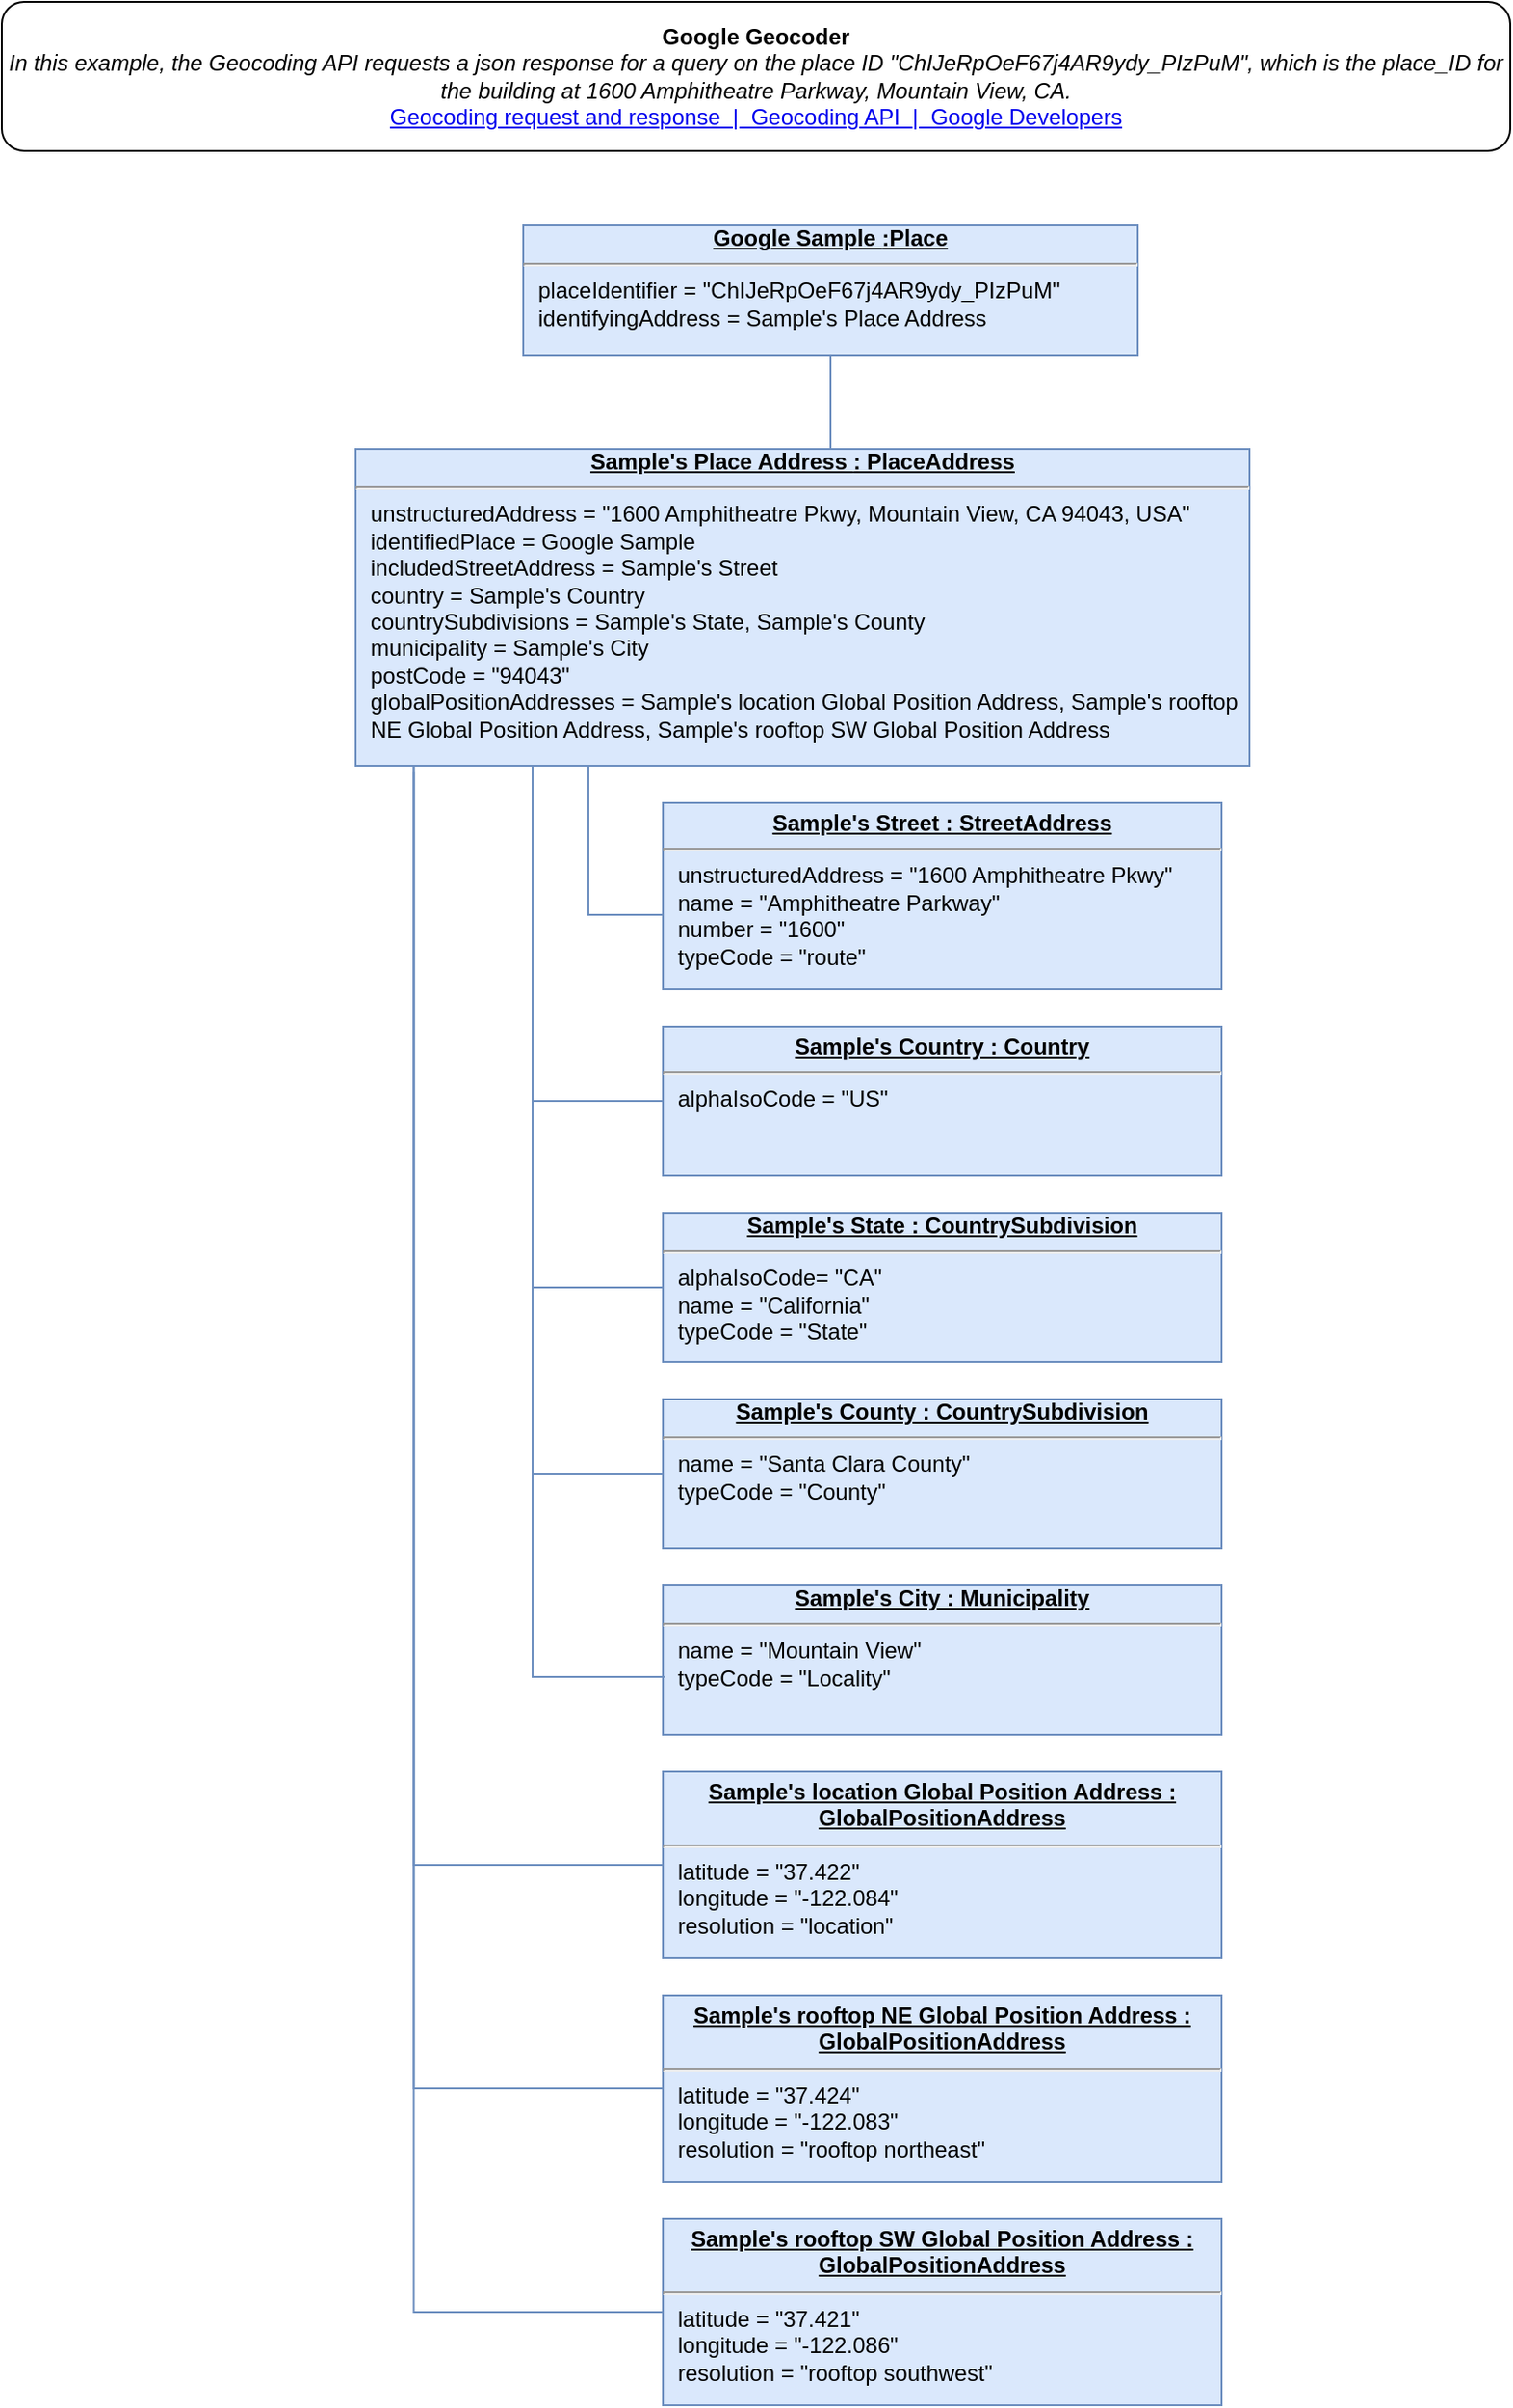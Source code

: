 <mxfile version="20.6.0" type="device"><diagram id="jwTa4aMEDJLsFnZxCkX9" name="Page-1"><mxGraphModel dx="1375" dy="882" grid="1" gridSize="10" guides="1" tooltips="1" connect="1" arrows="1" fold="1" page="1" pageScale="1" pageWidth="827" pageHeight="1169" math="0" shadow="0"><root><mxCell id="0"/><mxCell id="1" parent="0"/><mxCell id="i0KwA-2YCDlYDrQBM2Lr-22" style="edgeStyle=orthogonalEdgeStyle;rounded=0;orthogonalLoop=1;jettySize=auto;html=1;endArrow=none;endFill=0;fillColor=#dae8fc;strokeColor=#6c8ebf;" parent="1" source="i0KwA-2YCDlYDrQBM2Lr-1" edge="1"><mxGeometry relative="1" as="geometry"><mxPoint x="455" y="260" as="targetPoint"/></mxGeometry></mxCell><mxCell id="i0KwA-2YCDlYDrQBM2Lr-23" style="edgeStyle=orthogonalEdgeStyle;rounded=0;orthogonalLoop=1;jettySize=auto;html=1;entryX=0;entryY=0.5;entryDx=0;entryDy=0;endArrow=none;endFill=0;fillColor=#dae8fc;strokeColor=#6c8ebf;exitX=0.065;exitY=0.994;exitDx=0;exitDy=0;exitPerimeter=0;" parent="1" source="i0KwA-2YCDlYDrQBM2Lr-2" target="i0KwA-2YCDlYDrQBM2Lr-21" edge="1"><mxGeometry relative="1" as="geometry"/></mxCell><mxCell id="i0KwA-2YCDlYDrQBM2Lr-1" value="&lt;div style=&quot;text-align: center&quot;&gt;&lt;u&gt;&lt;span&gt;&lt;b&gt;Google Sample&amp;nbsp;&lt;/b&gt;&lt;/span&gt;&lt;b&gt;:Place&lt;/b&gt;&lt;/u&gt;&lt;/div&gt;&lt;hr&gt;&lt;p style=&quot;margin: 0px ; margin-left: 8px&quot;&gt;&lt;span&gt;placeIdentifier = &quot;ChIJeRpOeF67j4AR9ydy_PIzPuM&quot;&lt;br&gt;&lt;/span&gt;&lt;/p&gt;&lt;p style=&quot;margin: 0px ; margin-left: 8px&quot;&gt;&lt;span&gt;identifyingAddress = Sample's Place Address&lt;/span&gt;&lt;/p&gt;" style="verticalAlign=top;align=left;overflow=fill;fontSize=12;fontFamily=Helvetica;html=1;fillColor=#dae8fc;strokeColor=#6c8ebf;whiteSpace=wrap;" parent="1" vertex="1"><mxGeometry x="290" y="130" width="330" height="70" as="geometry"/></mxCell><mxCell id="i0KwA-2YCDlYDrQBM2Lr-12" style="edgeStyle=orthogonalEdgeStyle;rounded=0;orthogonalLoop=1;jettySize=auto;html=1;exitX=0.25;exitY=1;exitDx=0;exitDy=0;entryX=0;entryY=0.5;entryDx=0;entryDy=0;endArrow=none;endFill=0;fillColor=#dae8fc;strokeColor=#6c8ebf;" parent="1" source="i0KwA-2YCDlYDrQBM2Lr-2" target="i0KwA-2YCDlYDrQBM2Lr-3" edge="1"><mxGeometry relative="1" as="geometry"><Array as="points"><mxPoint x="325" y="420"/><mxPoint x="325" y="500"/></Array></mxGeometry></mxCell><mxCell id="i0KwA-2YCDlYDrQBM2Lr-2" value="&lt;div style=&quot;text-align: center&quot;&gt;&lt;b&gt;&lt;u&gt;Sample's Place Address&amp;nbsp;&lt;/u&gt;&lt;/b&gt;&lt;b&gt;&lt;u&gt;: PlaceAddress&lt;/u&gt;&lt;/b&gt;&lt;/div&gt;&lt;hr&gt;&lt;p style=&quot;margin: 0px 0px 0px 8px&quot;&gt;unstructuredAddress = &quot;1600 Amphitheatre Pkwy, Mountain View, CA 94043, USA&quot;&lt;/p&gt;&lt;p style=&quot;margin: 0px ; margin-left: 8px&quot;&gt;identifiedPlace = Google Sample&lt;br&gt;&lt;/p&gt;&lt;p style=&quot;margin: 0px ; margin-left: 8px&quot;&gt;includedStreetAddress = Sample's Street&lt;/p&gt;&lt;p style=&quot;margin: 0px ; margin-left: 8px&quot;&gt;country = Sample's Country&lt;/p&gt;&lt;p style=&quot;margin: 0px ; margin-left: 8px&quot;&gt;countrySubdivisions = Sample's State, Sample's County&lt;/p&gt;&lt;p style=&quot;margin: 0px ; margin-left: 8px&quot;&gt;municipality = Sample's City&lt;/p&gt;&lt;p style=&quot;margin: 0px ; margin-left: 8px&quot;&gt;postCode = &quot;94043&quot;&lt;/p&gt;&lt;p style=&quot;margin: 0px ; margin-left: 8px&quot;&gt;globalPositionAddresses =&amp;nbsp;Sample's location Global Position Address, Sample's rooftop NE Global Position Address, Sample's rooftop SW Global Position Address&amp;nbsp;&amp;nbsp;&lt;/p&gt;" style="verticalAlign=top;align=left;overflow=fill;fontSize=12;fontFamily=Helvetica;html=1;fillColor=#dae8fc;strokeColor=#6c8ebf;whiteSpace=wrap;" parent="1" vertex="1"><mxGeometry x="200" y="250" width="480" height="170" as="geometry"/></mxCell><mxCell id="i0KwA-2YCDlYDrQBM2Lr-3" value="&lt;p style=&quot;margin: 4px 0px 0px ; text-align: center&quot;&gt;&lt;b&gt;&lt;u&gt;Sample's Street&amp;nbsp;: StreetAddress&lt;/u&gt;&lt;/b&gt;&lt;/p&gt;&lt;hr&gt;&lt;p style=&quot;margin: 0px ; margin-left: 8px&quot;&gt;unstructuredAddress = &quot;1600 Amphitheatre Pkwy&quot;&lt;/p&gt;&lt;p style=&quot;margin: 0px ; margin-left: 8px&quot;&gt;name = &quot;Amphitheatre Parkway&quot;&lt;/p&gt;&lt;p style=&quot;margin: 0px ; margin-left: 8px&quot;&gt;number = &quot;1600&quot;&lt;/p&gt;&lt;p style=&quot;margin: 0px ; margin-left: 8px&quot;&gt;typeCode = &quot;route&quot;&lt;/p&gt;&lt;p style=&quot;margin: 0px ; margin-left: 8px&quot;&gt;&lt;br&gt;&lt;/p&gt;" style="verticalAlign=top;align=left;overflow=fill;fontSize=12;fontFamily=Helvetica;html=1;fillColor=#dae8fc;strokeColor=#6c8ebf;" parent="1" vertex="1"><mxGeometry x="365" y="440" width="300" height="100" as="geometry"/></mxCell><mxCell id="i0KwA-2YCDlYDrQBM2Lr-4" value="&lt;p style=&quot;margin: 4px 0px 0px ; text-align: center&quot;&gt;&lt;b&gt;&lt;u&gt;Sample's Country&amp;nbsp;: Country&lt;/u&gt;&lt;/b&gt;&lt;/p&gt;&lt;hr&gt;&lt;p style=&quot;margin: 0px ; margin-left: 8px&quot;&gt;alphaIsoCode = &quot;US&quot;&lt;br&gt;&lt;/p&gt;" style="verticalAlign=top;align=left;overflow=fill;fontSize=12;fontFamily=Helvetica;html=1;fillColor=#dae8fc;strokeColor=#6c8ebf;" parent="1" vertex="1"><mxGeometry x="365" y="560" width="300" height="80" as="geometry"/></mxCell><mxCell id="i0KwA-2YCDlYDrQBM2Lr-10" value="&lt;div style=&quot;text-align: center&quot;&gt;&lt;span&gt;&lt;b&gt;&lt;u&gt;Sample's State : CountrySubdivision&lt;/u&gt;&lt;/b&gt;&lt;/span&gt;&lt;/div&gt;&lt;hr&gt;&lt;p style=&quot;margin: 0px ; margin-left: 8px&quot;&gt;alphaIsoCode= &quot;CA&quot;&lt;br&gt;name = &quot;California&quot;&lt;br&gt;typeCode = &quot;State&quot;&lt;/p&gt;" style="verticalAlign=top;align=left;overflow=fill;fontSize=12;fontFamily=Helvetica;html=1;fillColor=#dae8fc;strokeColor=#6c8ebf;" parent="1" vertex="1"><mxGeometry x="365" y="660" width="300" height="80" as="geometry"/></mxCell><mxCell id="i0KwA-2YCDlYDrQBM2Lr-11" value="&lt;div style=&quot;text-align: center&quot;&gt;&lt;span&gt;&lt;b&gt;&lt;u&gt;Sample's County : CountrySubdivision&lt;/u&gt;&lt;/b&gt;&lt;/span&gt;&lt;/div&gt;&lt;hr&gt;&lt;p style=&quot;margin: 0px ; margin-left: 8px&quot;&gt;name = &quot;Santa Clara County&quot;&lt;br&gt;typeCode = &quot;County&quot;&lt;/p&gt;" style="verticalAlign=top;align=left;overflow=fill;fontSize=12;fontFamily=Helvetica;html=1;fillColor=#dae8fc;strokeColor=#6c8ebf;" parent="1" vertex="1"><mxGeometry x="365" y="760" width="300" height="80" as="geometry"/></mxCell><mxCell id="i0KwA-2YCDlYDrQBM2Lr-13" style="edgeStyle=orthogonalEdgeStyle;rounded=0;orthogonalLoop=1;jettySize=auto;html=1;exitX=0.25;exitY=1;exitDx=0;exitDy=0;entryX=0;entryY=0.5;entryDx=0;entryDy=0;endArrow=none;endFill=0;fillColor=#dae8fc;strokeColor=#6c8ebf;" parent="1" target="i0KwA-2YCDlYDrQBM2Lr-4" edge="1"><mxGeometry relative="1" as="geometry"><mxPoint x="297.5" y="420" as="sourcePoint"/><mxPoint x="335" y="500" as="targetPoint"/><Array as="points"><mxPoint x="295" y="420"/><mxPoint x="295" y="600"/></Array></mxGeometry></mxCell><mxCell id="i0KwA-2YCDlYDrQBM2Lr-14" value="&lt;div style=&quot;text-align: center&quot;&gt;&lt;span&gt;&lt;b&gt;&lt;u&gt;Sample's City : Municipality&lt;/u&gt;&lt;/b&gt;&lt;/span&gt;&lt;/div&gt;&lt;hr&gt;&lt;p style=&quot;margin: 0px ; margin-left: 8px&quot;&gt;name = &quot;Mountain View&quot;&lt;br&gt;typeCode = &quot;Locality&quot;&lt;/p&gt;" style="verticalAlign=top;align=left;overflow=fill;fontSize=12;fontFamily=Helvetica;html=1;fillColor=#dae8fc;strokeColor=#6c8ebf;" parent="1" vertex="1"><mxGeometry x="365" y="860" width="300" height="80" as="geometry"/></mxCell><mxCell id="i0KwA-2YCDlYDrQBM2Lr-15" value="" style="endArrow=none;html=1;rounded=0;exitX=0;exitY=0.5;exitDx=0;exitDy=0;fillColor=#dae8fc;strokeColor=#6c8ebf;" parent="1" source="i0KwA-2YCDlYDrQBM2Lr-10" edge="1"><mxGeometry width="50" height="50" relative="1" as="geometry"><mxPoint x="235" y="570" as="sourcePoint"/><mxPoint x="295" y="420" as="targetPoint"/><Array as="points"><mxPoint x="295" y="700"/></Array></mxGeometry></mxCell><mxCell id="i0KwA-2YCDlYDrQBM2Lr-16" value="" style="endArrow=none;html=1;rounded=0;exitX=0;exitY=0.5;exitDx=0;exitDy=0;fillColor=#dae8fc;strokeColor=#6c8ebf;" parent="1" source="i0KwA-2YCDlYDrQBM2Lr-11" edge="1"><mxGeometry width="50" height="50" relative="1" as="geometry"><mxPoint x="615" y="640" as="sourcePoint"/><mxPoint x="295" y="420" as="targetPoint"/><Array as="points"><mxPoint x="295" y="800"/></Array></mxGeometry></mxCell><mxCell id="i0KwA-2YCDlYDrQBM2Lr-18" value="" style="endArrow=none;html=1;rounded=0;exitX=0.003;exitY=0.613;exitDx=0;exitDy=0;exitPerimeter=0;fillColor=#dae8fc;strokeColor=#6c8ebf;" parent="1" source="i0KwA-2YCDlYDrQBM2Lr-14" edge="1"><mxGeometry width="50" height="50" relative="1" as="geometry"><mxPoint x="615" y="640" as="sourcePoint"/><mxPoint x="295" y="420" as="targetPoint"/><Array as="points"><mxPoint x="295" y="909"/></Array></mxGeometry></mxCell><mxCell id="i0KwA-2YCDlYDrQBM2Lr-21" value="&lt;p style=&quot;margin: 4px 0px 0px ; text-align: center&quot;&gt;&lt;b&gt;&lt;u&gt;Sample's location Global Position Address : GlobalPositionAddress&lt;/u&gt;&lt;/b&gt;&lt;br&gt;&lt;/p&gt;&lt;hr&gt;&lt;p style=&quot;margin: 0px ; margin-left: 8px&quot;&gt;latitude = &quot;37.422&quot;&lt;br&gt;longitude = &quot;-122.084&quot;&lt;br&gt;resolution = &quot;location&quot;&lt;/p&gt;&lt;p style=&quot;margin: 0px ; margin-left: 8px&quot;&gt;&lt;br&gt;&lt;/p&gt;" style="verticalAlign=top;align=left;overflow=fill;fontSize=12;fontFamily=Helvetica;html=1;fillColor=#dae8fc;strokeColor=#6c8ebf;whiteSpace=wrap;" parent="1" vertex="1"><mxGeometry x="365" y="960" width="300" height="100" as="geometry"/></mxCell><mxCell id="73KtELRxgdE14r58Nx8e-1" value="&lt;b&gt;Google Geocoder&lt;/b&gt;&lt;br&gt;&lt;i&gt;In this example, the Geocoding API requests a json response for a query on the place ID &quot;ChIJeRpOeF67j4AR9ydy_PIzPuM&quot;, which is the place_ID for the building at 1600 Amphitheatre Parkway, Mountain View, CA.&lt;br&gt;&lt;/i&gt;&lt;a href=&quot;https://developers.google.com/maps/documentation/geocoding/requests-geocoding&quot;&gt;Geocoding request and response &amp;nbsp;|&amp;nbsp; Geocoding API &amp;nbsp;|&amp;nbsp; Google Developers&lt;/a&gt;&lt;i&gt;&lt;br&gt;&lt;/i&gt;" style="rounded=1;whiteSpace=wrap;html=1;" parent="1" vertex="1"><mxGeometry x="10" y="10" width="810" height="80" as="geometry"/></mxCell><mxCell id="73KtELRxgdE14r58Nx8e-2" value="&lt;p style=&quot;margin: 4px 0px 0px ; text-align: center&quot;&gt;&lt;b&gt;&lt;u&gt;Sample's rooftop NE Global Position Address : GlobalPositionAddress&lt;/u&gt;&lt;/b&gt;&lt;br&gt;&lt;/p&gt;&lt;hr&gt;&lt;p style=&quot;margin: 0px ; margin-left: 8px&quot;&gt;latitude = &quot;37.424&quot;&lt;br&gt;longitude = &quot;-122.083&quot;&lt;br&gt;resolution = &quot;rooftop northeast&quot;&lt;/p&gt;" style="verticalAlign=top;align=left;overflow=fill;fontSize=12;fontFamily=Helvetica;html=1;fillColor=#dae8fc;strokeColor=#6c8ebf;whiteSpace=wrap;" parent="1" vertex="1"><mxGeometry x="365" y="1080" width="300" height="100" as="geometry"/></mxCell><mxCell id="73KtELRxgdE14r58Nx8e-5" value="&lt;p style=&quot;margin: 4px 0px 0px ; text-align: center&quot;&gt;&lt;b&gt;&lt;u&gt;Sample's rooftop SW Global Position Address : GlobalPositionAddress&lt;/u&gt;&lt;/b&gt;&lt;br&gt;&lt;/p&gt;&lt;hr&gt;&lt;p style=&quot;margin: 0px ; margin-left: 8px&quot;&gt;latitude = &quot;37.421&quot;&lt;br&gt;longitude = &quot;-122.086&quot;&lt;br&gt;resolution = &quot;rooftop southwest&quot;&lt;/p&gt;" style="verticalAlign=top;align=left;overflow=fill;fontSize=12;fontFamily=Helvetica;html=1;fillColor=#dae8fc;strokeColor=#6c8ebf;whiteSpace=wrap;" parent="1" vertex="1"><mxGeometry x="365" y="1200" width="300" height="100" as="geometry"/></mxCell><mxCell id="6JjZaWybONv3-dhb_wVr-1" style="edgeStyle=orthogonalEdgeStyle;rounded=0;orthogonalLoop=1;jettySize=auto;html=1;entryX=0;entryY=0.5;entryDx=0;entryDy=0;endArrow=none;endFill=0;fillColor=#dae8fc;strokeColor=#6c8ebf;exitX=0.065;exitY=1.018;exitDx=0;exitDy=0;exitPerimeter=0;" parent="1" source="i0KwA-2YCDlYDrQBM2Lr-2" target="73KtELRxgdE14r58Nx8e-2" edge="1"><mxGeometry relative="1" as="geometry"><mxPoint x="241.2" y="428.98" as="sourcePoint"/><mxPoint x="375" y="1035" as="targetPoint"/></mxGeometry></mxCell><mxCell id="6JjZaWybONv3-dhb_wVr-2" style="edgeStyle=orthogonalEdgeStyle;rounded=0;orthogonalLoop=1;jettySize=auto;html=1;entryX=0;entryY=0.5;entryDx=0;entryDy=0;endArrow=none;endFill=0;fillColor=#dae8fc;strokeColor=#6c8ebf;exitX=0.065;exitY=1;exitDx=0;exitDy=0;exitPerimeter=0;" parent="1" source="i0KwA-2YCDlYDrQBM2Lr-2" target="73KtELRxgdE14r58Nx8e-5" edge="1"><mxGeometry relative="1" as="geometry"><mxPoint x="251.2" y="438.98" as="sourcePoint"/><mxPoint x="385" y="1045" as="targetPoint"/></mxGeometry></mxCell></root></mxGraphModel></diagram></mxfile>